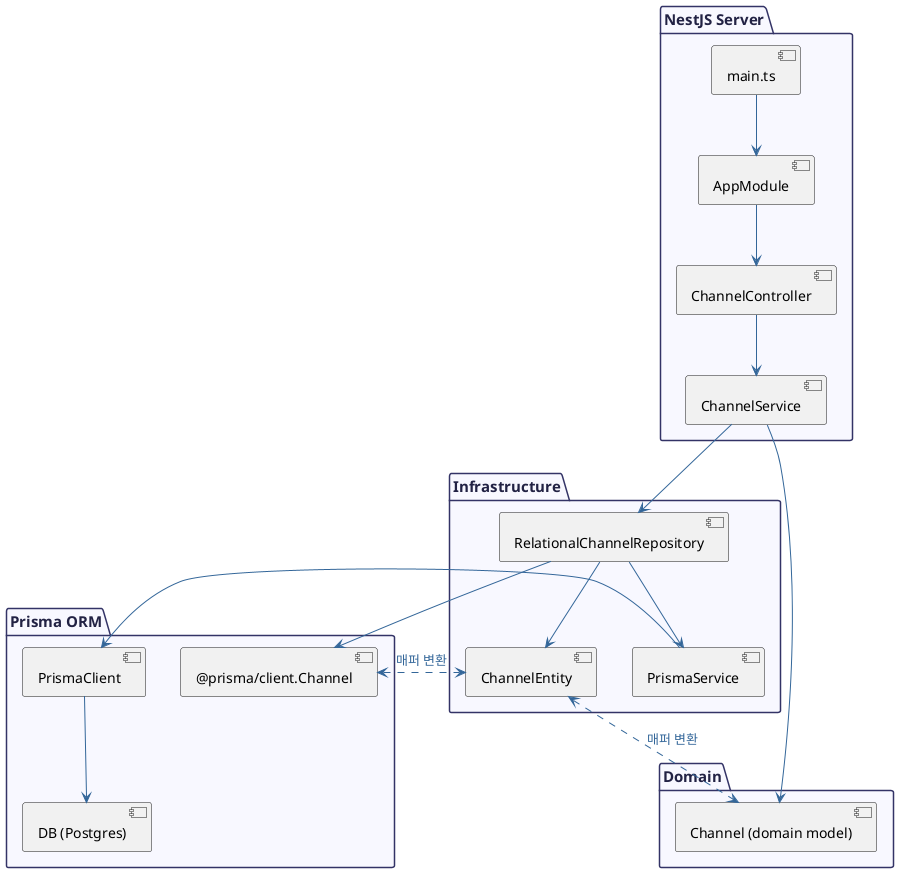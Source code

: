 @startuml
' 스타일
skinparam package {
  BackgroundColor #F8F8FF
  BorderColor #333366
  FontColor #222244
  FontSize 15
}
skinparam rectangle {
  BackgroundColor #F0F8FF
  BorderColor #333366
  FontColor #222244
}
skinparam ArrowColor #336699
skinparam ArrowFontColor #336699
skinparam ArrowFontSize 13

' 서버/엔드포인트
package "NestJS Server" {
  [main.ts]
  [AppModule]
  [ChannelController]
  [ChannelService]
}

' 도메인 계층
package "Domain" {
  [Channel (domain model)]
}

' 인프라 계층
package "Infrastructure" {
  [ChannelEntity]
  [RelationalChannelRepository]
  [PrismaService]
}

' ORM/DB
package "Prisma ORM" {
  [@prisma/client.Channel]
  [PrismaClient]
  [DB (Postgres)]
}

' 관계
[main.ts] --> [AppModule]
[AppModule] --> [ChannelController]
[ChannelController] --> [ChannelService]
[ChannelService] --> [RelationalChannelRepository]
[ChannelService] --> [Channel (domain model)]

[RelationalChannelRepository] --> [ChannelEntity]
[RelationalChannelRepository] --> [PrismaService]
[RelationalChannelRepository] --> [@prisma/client.Channel]

[PrismaService] --> [PrismaClient]
[PrismaClient] --> [DB (Postgres)]

' 매핑 흐름
[@prisma/client.Channel] <..> [ChannelEntity] : "매퍼 변환"
[ChannelEntity] <..> [Channel (domain model)] : "매퍼 변환"

@enduml
